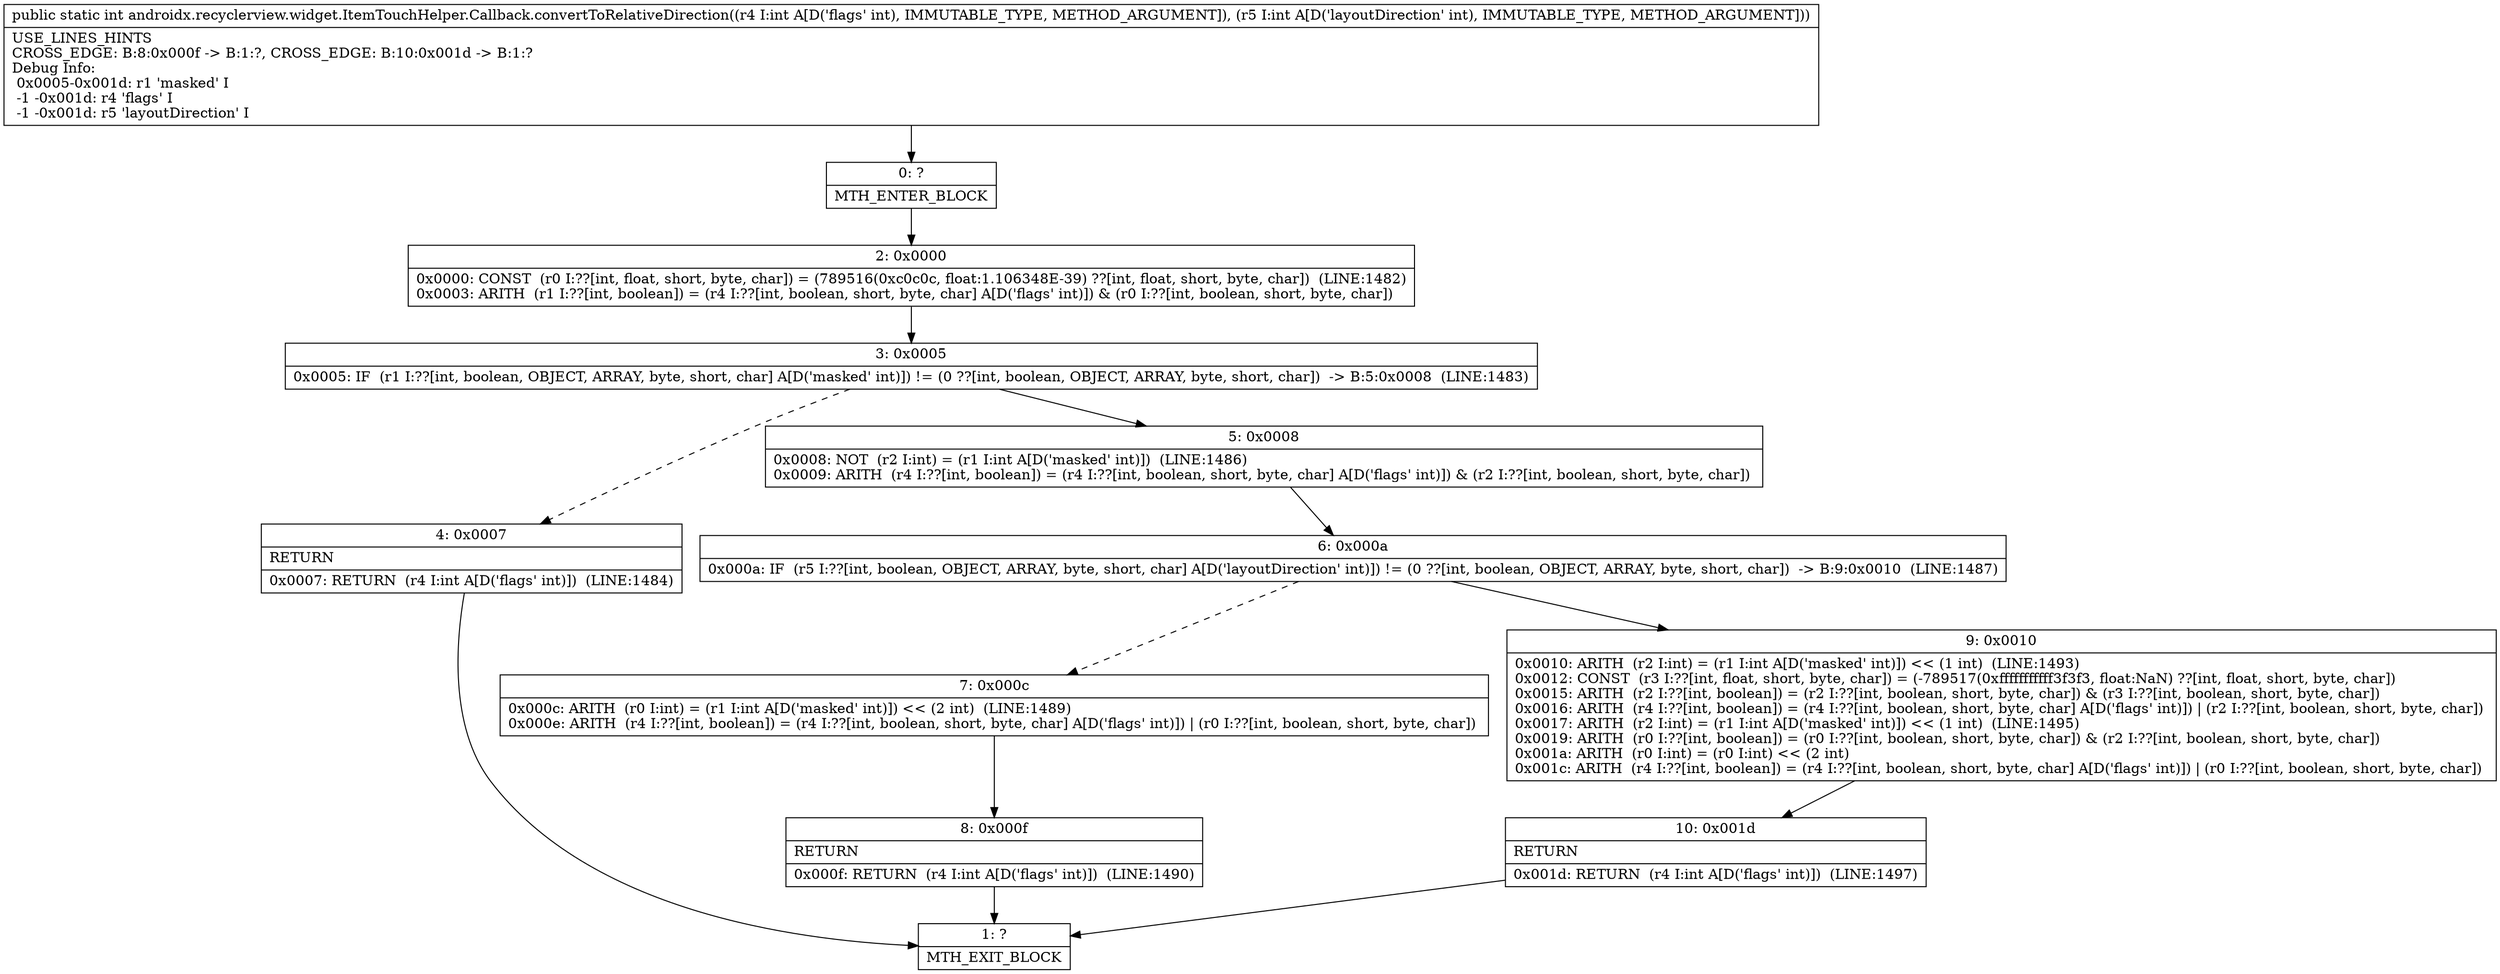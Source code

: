 digraph "CFG forandroidx.recyclerview.widget.ItemTouchHelper.Callback.convertToRelativeDirection(II)I" {
Node_0 [shape=record,label="{0\:\ ?|MTH_ENTER_BLOCK\l}"];
Node_2 [shape=record,label="{2\:\ 0x0000|0x0000: CONST  (r0 I:??[int, float, short, byte, char]) = (789516(0xc0c0c, float:1.106348E\-39) ??[int, float, short, byte, char])  (LINE:1482)\l0x0003: ARITH  (r1 I:??[int, boolean]) = (r4 I:??[int, boolean, short, byte, char] A[D('flags' int)]) & (r0 I:??[int, boolean, short, byte, char]) \l}"];
Node_3 [shape=record,label="{3\:\ 0x0005|0x0005: IF  (r1 I:??[int, boolean, OBJECT, ARRAY, byte, short, char] A[D('masked' int)]) != (0 ??[int, boolean, OBJECT, ARRAY, byte, short, char])  \-\> B:5:0x0008  (LINE:1483)\l}"];
Node_4 [shape=record,label="{4\:\ 0x0007|RETURN\l|0x0007: RETURN  (r4 I:int A[D('flags' int)])  (LINE:1484)\l}"];
Node_1 [shape=record,label="{1\:\ ?|MTH_EXIT_BLOCK\l}"];
Node_5 [shape=record,label="{5\:\ 0x0008|0x0008: NOT  (r2 I:int) = (r1 I:int A[D('masked' int)])  (LINE:1486)\l0x0009: ARITH  (r4 I:??[int, boolean]) = (r4 I:??[int, boolean, short, byte, char] A[D('flags' int)]) & (r2 I:??[int, boolean, short, byte, char]) \l}"];
Node_6 [shape=record,label="{6\:\ 0x000a|0x000a: IF  (r5 I:??[int, boolean, OBJECT, ARRAY, byte, short, char] A[D('layoutDirection' int)]) != (0 ??[int, boolean, OBJECT, ARRAY, byte, short, char])  \-\> B:9:0x0010  (LINE:1487)\l}"];
Node_7 [shape=record,label="{7\:\ 0x000c|0x000c: ARITH  (r0 I:int) = (r1 I:int A[D('masked' int)]) \<\< (2 int)  (LINE:1489)\l0x000e: ARITH  (r4 I:??[int, boolean]) = (r4 I:??[int, boolean, short, byte, char] A[D('flags' int)]) \| (r0 I:??[int, boolean, short, byte, char]) \l}"];
Node_8 [shape=record,label="{8\:\ 0x000f|RETURN\l|0x000f: RETURN  (r4 I:int A[D('flags' int)])  (LINE:1490)\l}"];
Node_9 [shape=record,label="{9\:\ 0x0010|0x0010: ARITH  (r2 I:int) = (r1 I:int A[D('masked' int)]) \<\< (1 int)  (LINE:1493)\l0x0012: CONST  (r3 I:??[int, float, short, byte, char]) = (\-789517(0xfffffffffff3f3f3, float:NaN) ??[int, float, short, byte, char]) \l0x0015: ARITH  (r2 I:??[int, boolean]) = (r2 I:??[int, boolean, short, byte, char]) & (r3 I:??[int, boolean, short, byte, char]) \l0x0016: ARITH  (r4 I:??[int, boolean]) = (r4 I:??[int, boolean, short, byte, char] A[D('flags' int)]) \| (r2 I:??[int, boolean, short, byte, char]) \l0x0017: ARITH  (r2 I:int) = (r1 I:int A[D('masked' int)]) \<\< (1 int)  (LINE:1495)\l0x0019: ARITH  (r0 I:??[int, boolean]) = (r0 I:??[int, boolean, short, byte, char]) & (r2 I:??[int, boolean, short, byte, char]) \l0x001a: ARITH  (r0 I:int) = (r0 I:int) \<\< (2 int) \l0x001c: ARITH  (r4 I:??[int, boolean]) = (r4 I:??[int, boolean, short, byte, char] A[D('flags' int)]) \| (r0 I:??[int, boolean, short, byte, char]) \l}"];
Node_10 [shape=record,label="{10\:\ 0x001d|RETURN\l|0x001d: RETURN  (r4 I:int A[D('flags' int)])  (LINE:1497)\l}"];
MethodNode[shape=record,label="{public static int androidx.recyclerview.widget.ItemTouchHelper.Callback.convertToRelativeDirection((r4 I:int A[D('flags' int), IMMUTABLE_TYPE, METHOD_ARGUMENT]), (r5 I:int A[D('layoutDirection' int), IMMUTABLE_TYPE, METHOD_ARGUMENT]))  | USE_LINES_HINTS\lCROSS_EDGE: B:8:0x000f \-\> B:1:?, CROSS_EDGE: B:10:0x001d \-\> B:1:?\lDebug Info:\l  0x0005\-0x001d: r1 'masked' I\l  \-1 \-0x001d: r4 'flags' I\l  \-1 \-0x001d: r5 'layoutDirection' I\l}"];
MethodNode -> Node_0;Node_0 -> Node_2;
Node_2 -> Node_3;
Node_3 -> Node_4[style=dashed];
Node_3 -> Node_5;
Node_4 -> Node_1;
Node_5 -> Node_6;
Node_6 -> Node_7[style=dashed];
Node_6 -> Node_9;
Node_7 -> Node_8;
Node_8 -> Node_1;
Node_9 -> Node_10;
Node_10 -> Node_1;
}

